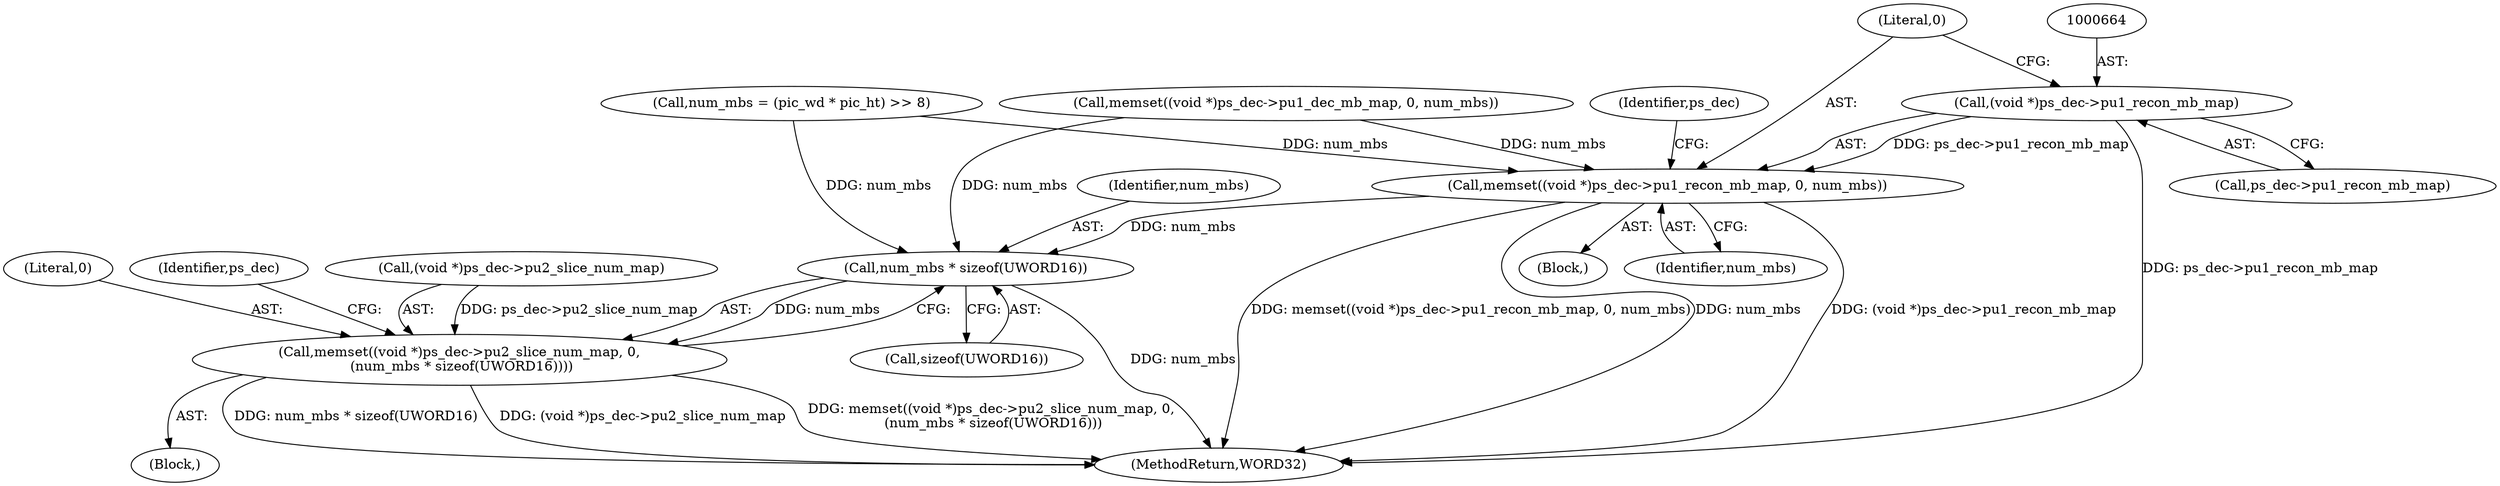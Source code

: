 digraph "0_Android_e629194c62a9a129ce378e08cb1059a8a53f1795_2@pointer" {
"1000663" [label="(Call,(void *)ps_dec->pu1_recon_mb_map)"];
"1000662" [label="(Call,memset((void *)ps_dec->pu1_recon_mb_map, 0, num_mbs))"];
"1000682" [label="(Call,num_mbs * sizeof(UWORD16))"];
"1000675" [label="(Call,memset((void *)ps_dec->pu2_slice_num_map, 0,\n (num_mbs * sizeof(UWORD16))))"];
"1000637" [label="(Call,num_mbs = (pic_wd * pic_ht) >> 8)"];
"1000669" [label="(Identifier,num_mbs)"];
"1000684" [label="(Call,sizeof(UWORD16))"];
"1002052" [label="(MethodReturn,WORD32)"];
"1000675" [label="(Call,memset((void *)ps_dec->pu2_slice_num_map, 0,\n (num_mbs * sizeof(UWORD16))))"];
"1000663" [label="(Call,(void *)ps_dec->pu1_recon_mb_map)"];
"1000661" [label="(Block,)"];
"1000672" [label="(Identifier,ps_dec)"];
"1000668" [label="(Literal,0)"];
"1000682" [label="(Call,num_mbs * sizeof(UWORD16))"];
"1000674" [label="(Block,)"];
"1000681" [label="(Literal,0)"];
"1000665" [label="(Call,ps_dec->pu1_recon_mb_map)"];
"1000683" [label="(Identifier,num_mbs)"];
"1000688" [label="(Identifier,ps_dec)"];
"1000662" [label="(Call,memset((void *)ps_dec->pu1_recon_mb_map, 0, num_mbs))"];
"1000649" [label="(Call,memset((void *)ps_dec->pu1_dec_mb_map, 0, num_mbs))"];
"1000676" [label="(Call,(void *)ps_dec->pu2_slice_num_map)"];
"1000663" -> "1000662"  [label="AST: "];
"1000663" -> "1000665"  [label="CFG: "];
"1000664" -> "1000663"  [label="AST: "];
"1000665" -> "1000663"  [label="AST: "];
"1000668" -> "1000663"  [label="CFG: "];
"1000663" -> "1002052"  [label="DDG: ps_dec->pu1_recon_mb_map"];
"1000663" -> "1000662"  [label="DDG: ps_dec->pu1_recon_mb_map"];
"1000662" -> "1000661"  [label="AST: "];
"1000662" -> "1000669"  [label="CFG: "];
"1000668" -> "1000662"  [label="AST: "];
"1000669" -> "1000662"  [label="AST: "];
"1000672" -> "1000662"  [label="CFG: "];
"1000662" -> "1002052"  [label="DDG: (void *)ps_dec->pu1_recon_mb_map"];
"1000662" -> "1002052"  [label="DDG: memset((void *)ps_dec->pu1_recon_mb_map, 0, num_mbs)"];
"1000662" -> "1002052"  [label="DDG: num_mbs"];
"1000637" -> "1000662"  [label="DDG: num_mbs"];
"1000649" -> "1000662"  [label="DDG: num_mbs"];
"1000662" -> "1000682"  [label="DDG: num_mbs"];
"1000682" -> "1000675"  [label="AST: "];
"1000682" -> "1000684"  [label="CFG: "];
"1000683" -> "1000682"  [label="AST: "];
"1000684" -> "1000682"  [label="AST: "];
"1000675" -> "1000682"  [label="CFG: "];
"1000682" -> "1002052"  [label="DDG: num_mbs"];
"1000682" -> "1000675"  [label="DDG: num_mbs"];
"1000637" -> "1000682"  [label="DDG: num_mbs"];
"1000649" -> "1000682"  [label="DDG: num_mbs"];
"1000675" -> "1000674"  [label="AST: "];
"1000676" -> "1000675"  [label="AST: "];
"1000681" -> "1000675"  [label="AST: "];
"1000688" -> "1000675"  [label="CFG: "];
"1000675" -> "1002052"  [label="DDG: num_mbs * sizeof(UWORD16)"];
"1000675" -> "1002052"  [label="DDG: (void *)ps_dec->pu2_slice_num_map"];
"1000675" -> "1002052"  [label="DDG: memset((void *)ps_dec->pu2_slice_num_map, 0,\n (num_mbs * sizeof(UWORD16)))"];
"1000676" -> "1000675"  [label="DDG: ps_dec->pu2_slice_num_map"];
}
